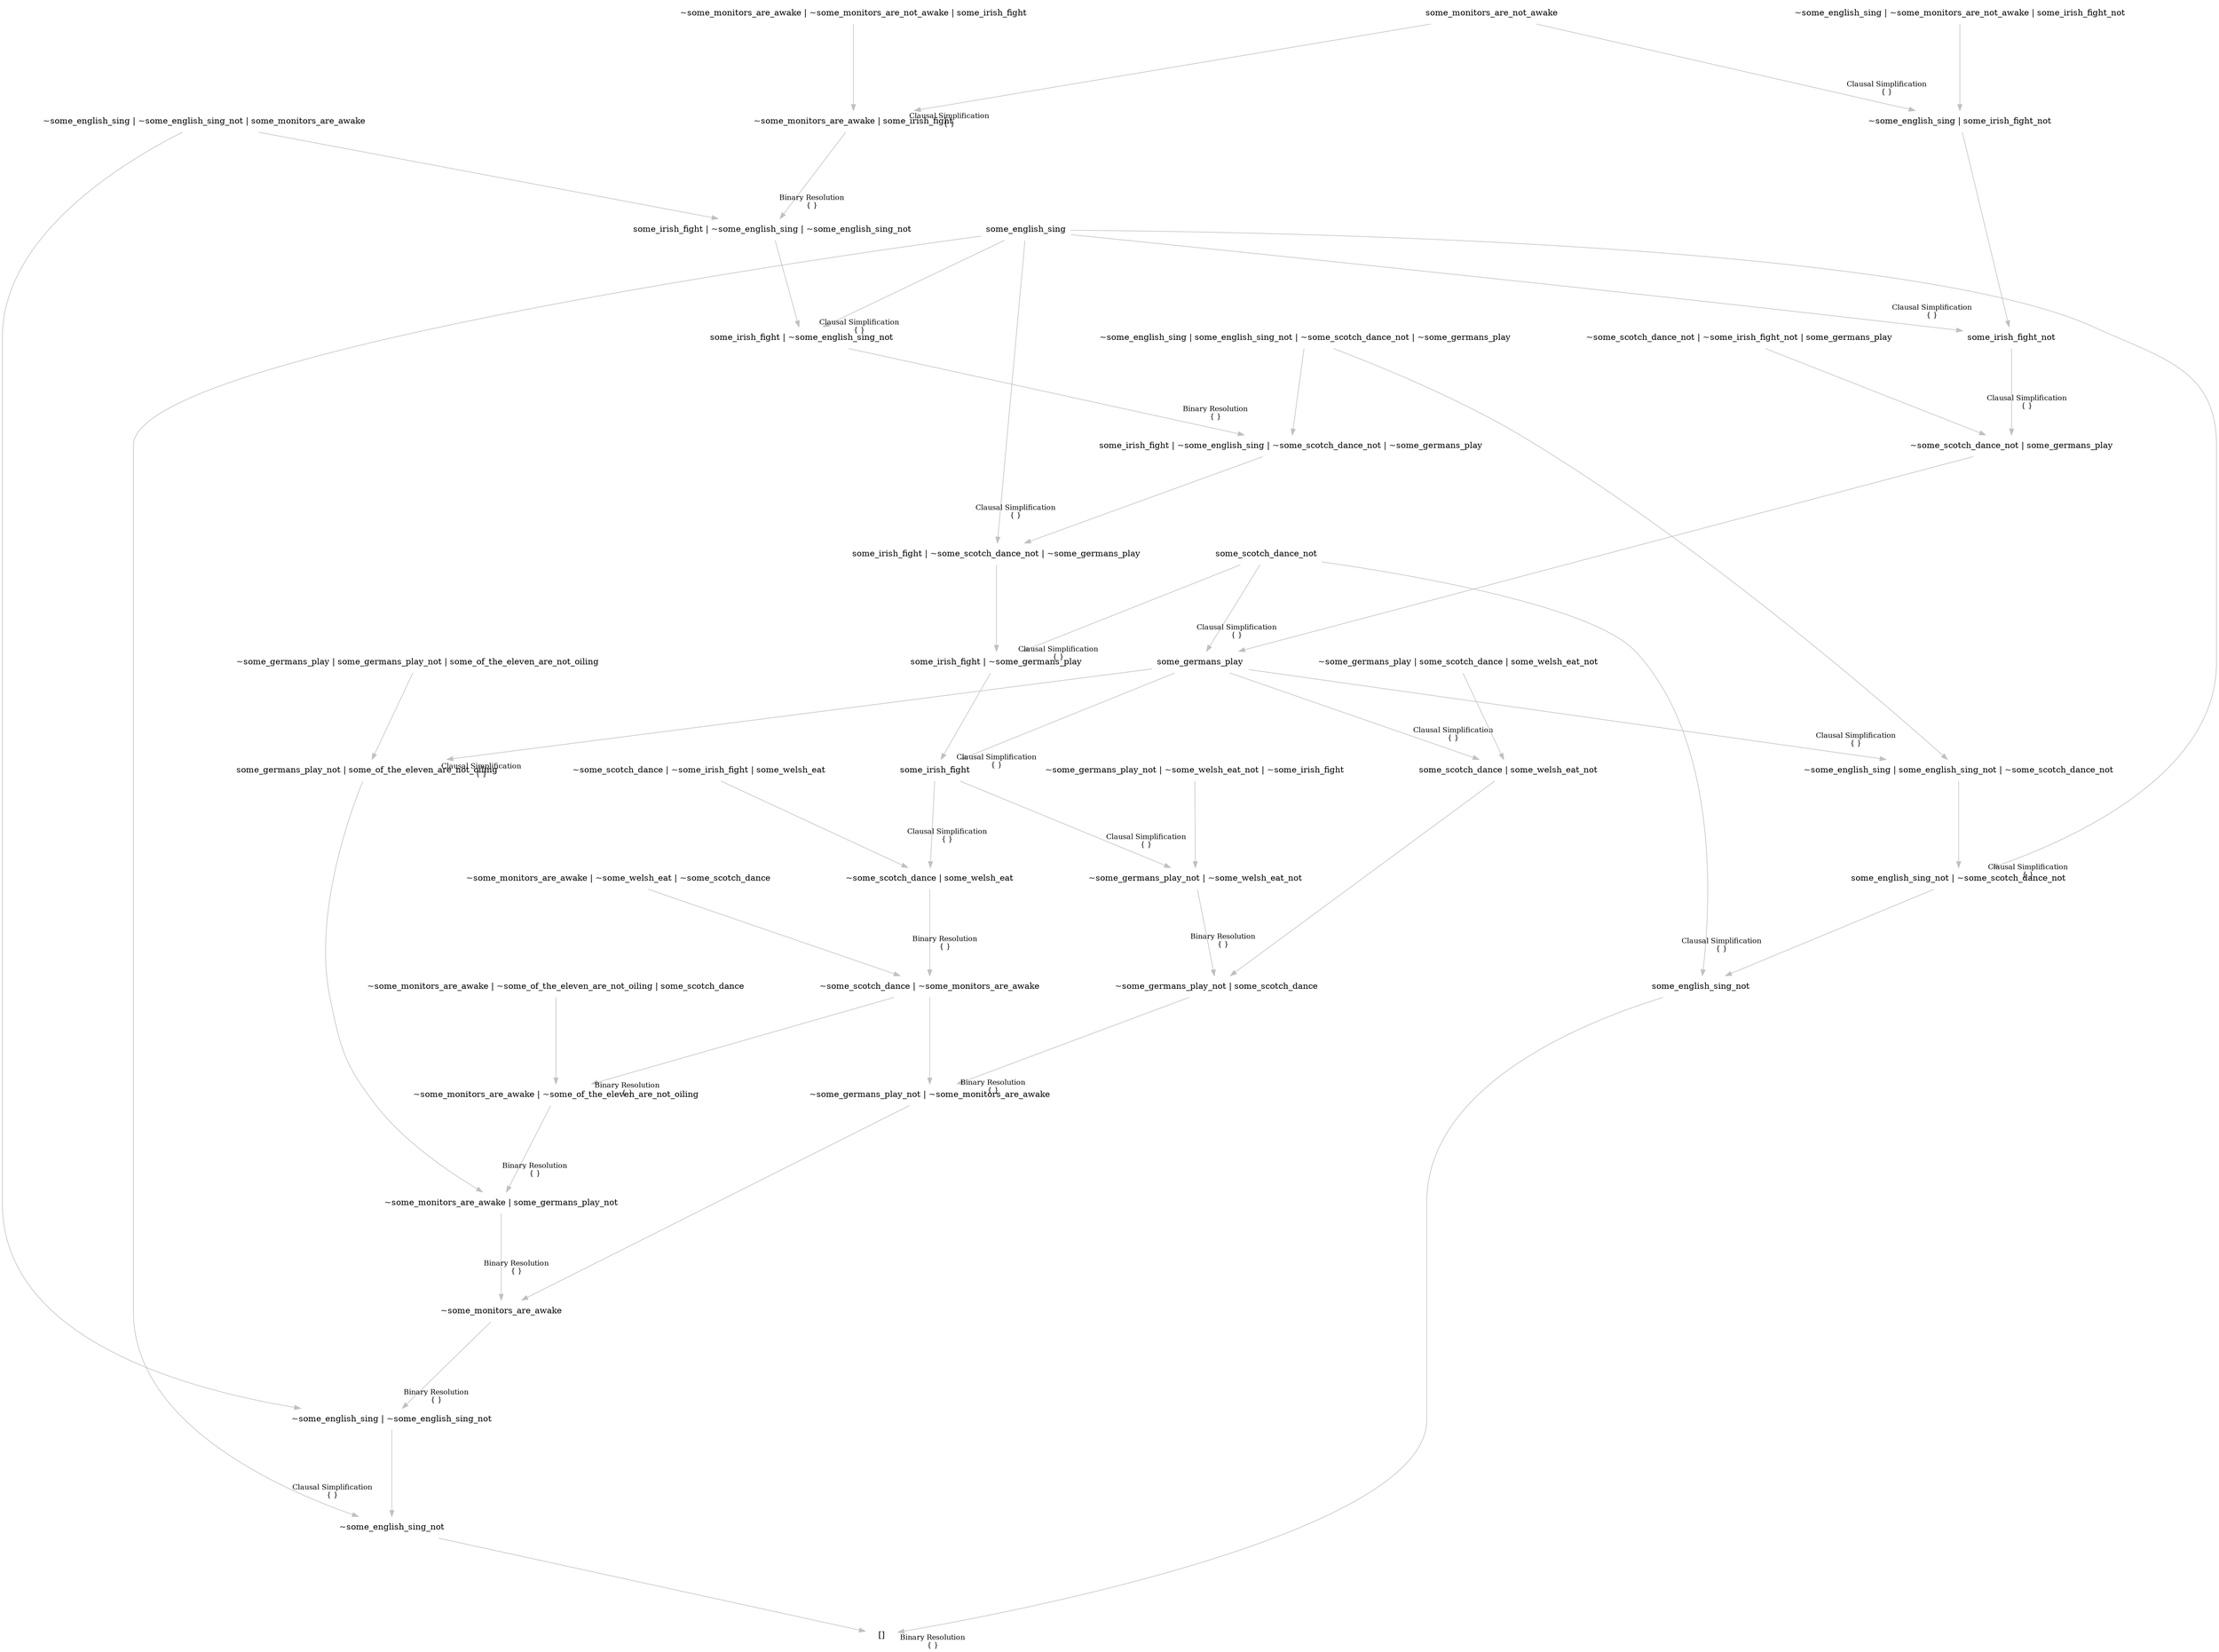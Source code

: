 digraph {
	nodesep="1.5"; ranksep=2;
	node [shape=plaintext];
	edge [color=gray];
	"some_english_sing_not" -> "[]" [labelfontcolor=black,labelfontsize="12",headlabel="Binary Resolution\n{ }",labeldistance="6"];
	"some_scotch_dance_not" -> "some_english_sing_not" [labelfontcolor=black,labelfontsize="12",headlabel="Clausal Simplification\n{ }",labeldistance="6"];
	"some_english_sing_not | ~some_scotch_dance_not" -> "some_english_sing_not" ;
	"some_english_sing" -> "some_english_sing_not | ~some_scotch_dance_not" [labelfontcolor=black,labelfontsize="12",headlabel="Clausal Simplification\n{ }",labeldistance="6"];
	"~some_english_sing | some_english_sing_not | ~some_scotch_dance_not" -> "some_english_sing_not | ~some_scotch_dance_not" ;
	"some_germans_play" -> "~some_english_sing | some_english_sing_not | ~some_scotch_dance_not" [labelfontcolor=black,labelfontsize="12",headlabel="Clausal Simplification\n{ }",labeldistance="6"];
	"some_scotch_dance_not" -> "some_germans_play" [labelfontcolor=black,labelfontsize="12",headlabel="Clausal Simplification\n{ }",labeldistance="6"];
	"~some_scotch_dance_not | some_germans_play" -> "some_germans_play" ;
	"some_irish_fight_not" -> "~some_scotch_dance_not | some_germans_play" [labelfontcolor=black,labelfontsize="12",headlabel="Clausal Simplification\n{ }",labeldistance="6"];
	"some_english_sing" -> "some_irish_fight_not" [labelfontcolor=black,labelfontsize="12",headlabel="Clausal Simplification\n{ }",labeldistance="6"];
	"~some_english_sing | some_irish_fight_not" -> "some_irish_fight_not" ;
	"some_monitors_are_not_awake" -> "~some_english_sing | some_irish_fight_not" [labelfontcolor=black,labelfontsize="12",headlabel="Clausal Simplification\n{ }",labeldistance="6"];
	"~some_english_sing | ~some_monitors_are_not_awake | some_irish_fight_not" -> "~some_english_sing | some_irish_fight_not" ;
	"~some_scotch_dance_not | ~some_irish_fight_not | some_germans_play" -> "~some_scotch_dance_not | some_germans_play" ;
	"~some_english_sing | some_english_sing_not | ~some_scotch_dance_not | ~some_germans_play" -> "~some_english_sing | some_english_sing_not | ~some_scotch_dance_not" ;
	"~some_english_sing_not" -> "[]" ;
	"some_english_sing" -> "~some_english_sing_not" [labelfontcolor=black,labelfontsize="12",headlabel="Clausal Simplification\n{ }",labeldistance="6"];
	"~some_english_sing | ~some_english_sing_not" -> "~some_english_sing_not" ;
	"~some_monitors_are_awake" -> "~some_english_sing | ~some_english_sing_not" [labelfontcolor=black,labelfontsize="12",headlabel="Binary Resolution\n{ }",labeldistance="6"];
	"~some_monitors_are_awake | some_germans_play_not" -> "~some_monitors_are_awake" [labelfontcolor=black,labelfontsize="12",headlabel="Binary Resolution\n{ }",labeldistance="6"];
	"~some_monitors_are_awake | ~some_of_the_eleven_are_not_oiling" -> "~some_monitors_are_awake | some_germans_play_not" [labelfontcolor=black,labelfontsize="12",headlabel="Binary Resolution\n{ }",labeldistance="6"];
	"~some_scotch_dance | ~some_monitors_are_awake" -> "~some_monitors_are_awake | ~some_of_the_eleven_are_not_oiling" [labelfontcolor=black,labelfontsize="12",headlabel="Binary Resolution\n{ }",labeldistance="6"];
	"~some_scotch_dance | some_welsh_eat" -> "~some_scotch_dance | ~some_monitors_are_awake" [labelfontcolor=black,labelfontsize="12",headlabel="Binary Resolution\n{ }",labeldistance="6"];
	"some_irish_fight" -> "~some_scotch_dance | some_welsh_eat" [labelfontcolor=black,labelfontsize="12",headlabel="Clausal Simplification\n{ }",labeldistance="6"];
	"some_germans_play" -> "some_irish_fight" [labelfontcolor=black,labelfontsize="12",headlabel="Clausal Simplification\n{ }",labeldistance="6"];
	"some_irish_fight | ~some_germans_play" -> "some_irish_fight" ;
	"some_scotch_dance_not" -> "some_irish_fight | ~some_germans_play" [labelfontcolor=black,labelfontsize="12",headlabel="Clausal Simplification\n{ }",labeldistance="6"];
	"some_irish_fight | ~some_scotch_dance_not | ~some_germans_play" -> "some_irish_fight | ~some_germans_play" ;
	"some_english_sing" -> "some_irish_fight | ~some_scotch_dance_not | ~some_germans_play" [labelfontcolor=black,labelfontsize="12",headlabel="Clausal Simplification\n{ }",labeldistance="6"];
	"some_irish_fight | ~some_english_sing | ~some_scotch_dance_not | ~some_germans_play" -> "some_irish_fight | ~some_scotch_dance_not | ~some_germans_play" ;
	"some_irish_fight | ~some_english_sing_not" -> "some_irish_fight | ~some_english_sing | ~some_scotch_dance_not | ~some_germans_play" [labelfontcolor=black,labelfontsize="12",headlabel="Binary Resolution\n{ }",labeldistance="6"];
	"some_english_sing" -> "some_irish_fight | ~some_english_sing_not" [labelfontcolor=black,labelfontsize="12",headlabel="Clausal Simplification\n{ }",labeldistance="6"];
	"some_irish_fight | ~some_english_sing | ~some_english_sing_not" -> "some_irish_fight | ~some_english_sing_not" ;
	"~some_monitors_are_awake | some_irish_fight" -> "some_irish_fight | ~some_english_sing | ~some_english_sing_not" [labelfontcolor=black,labelfontsize="12",headlabel="Binary Resolution\n{ }",labeldistance="6"];
	"some_monitors_are_not_awake" -> "~some_monitors_are_awake | some_irish_fight" [labelfontcolor=black,labelfontsize="12",headlabel="Clausal Simplification\n{ }",labeldistance="6"];
	"~some_monitors_are_awake | ~some_monitors_are_not_awake | some_irish_fight" -> "~some_monitors_are_awake | some_irish_fight" ;
	"~some_english_sing | ~some_english_sing_not | some_monitors_are_awake" -> "some_irish_fight | ~some_english_sing | ~some_english_sing_not" ;
	"~some_english_sing | some_english_sing_not | ~some_scotch_dance_not | ~some_germans_play" -> "some_irish_fight | ~some_english_sing | ~some_scotch_dance_not | ~some_germans_play" ;
	"~some_scotch_dance | ~some_irish_fight | some_welsh_eat" -> "~some_scotch_dance | some_welsh_eat" ;
	"~some_monitors_are_awake | ~some_welsh_eat | ~some_scotch_dance" -> "~some_scotch_dance | ~some_monitors_are_awake" ;
	"~some_monitors_are_awake | ~some_of_the_eleven_are_not_oiling | some_scotch_dance" -> "~some_monitors_are_awake | ~some_of_the_eleven_are_not_oiling" ;
	"some_germans_play_not | some_of_the_eleven_are_not_oiling" -> "~some_monitors_are_awake | some_germans_play_not" ;
	"some_germans_play" -> "some_germans_play_not | some_of_the_eleven_are_not_oiling" [labelfontcolor=black,labelfontsize="12",headlabel="Clausal Simplification\n{ }",labeldistance="6"];
	"~some_germans_play | some_germans_play_not | some_of_the_eleven_are_not_oiling" -> "some_germans_play_not | some_of_the_eleven_are_not_oiling" ;
	"~some_germans_play_not | ~some_monitors_are_awake" -> "~some_monitors_are_awake" ;
	"~some_germans_play_not | some_scotch_dance" -> "~some_germans_play_not | ~some_monitors_are_awake" [labelfontcolor=black,labelfontsize="12",headlabel="Binary Resolution\n{ }",labeldistance="6"];
	"~some_germans_play_not | ~some_welsh_eat_not" -> "~some_germans_play_not | some_scotch_dance" [labelfontcolor=black,labelfontsize="12",headlabel="Binary Resolution\n{ }",labeldistance="6"];
	"some_irish_fight" -> "~some_germans_play_not | ~some_welsh_eat_not" [labelfontcolor=black,labelfontsize="12",headlabel="Clausal Simplification\n{ }",labeldistance="6"];
	"~some_germans_play_not | ~some_welsh_eat_not | ~some_irish_fight" -> "~some_germans_play_not | ~some_welsh_eat_not" ;
	"some_scotch_dance | some_welsh_eat_not" -> "~some_germans_play_not | some_scotch_dance" ;
	"some_germans_play" -> "some_scotch_dance | some_welsh_eat_not" [labelfontcolor=black,labelfontsize="12",headlabel="Clausal Simplification\n{ }",labeldistance="6"];
	"~some_germans_play | some_scotch_dance | some_welsh_eat_not" -> "some_scotch_dance | some_welsh_eat_not" ;
	"~some_scotch_dance | ~some_monitors_are_awake" -> "~some_germans_play_not | ~some_monitors_are_awake" ;
	"~some_english_sing | ~some_english_sing_not | some_monitors_are_awake" -> "~some_english_sing | ~some_english_sing_not" ;
}

